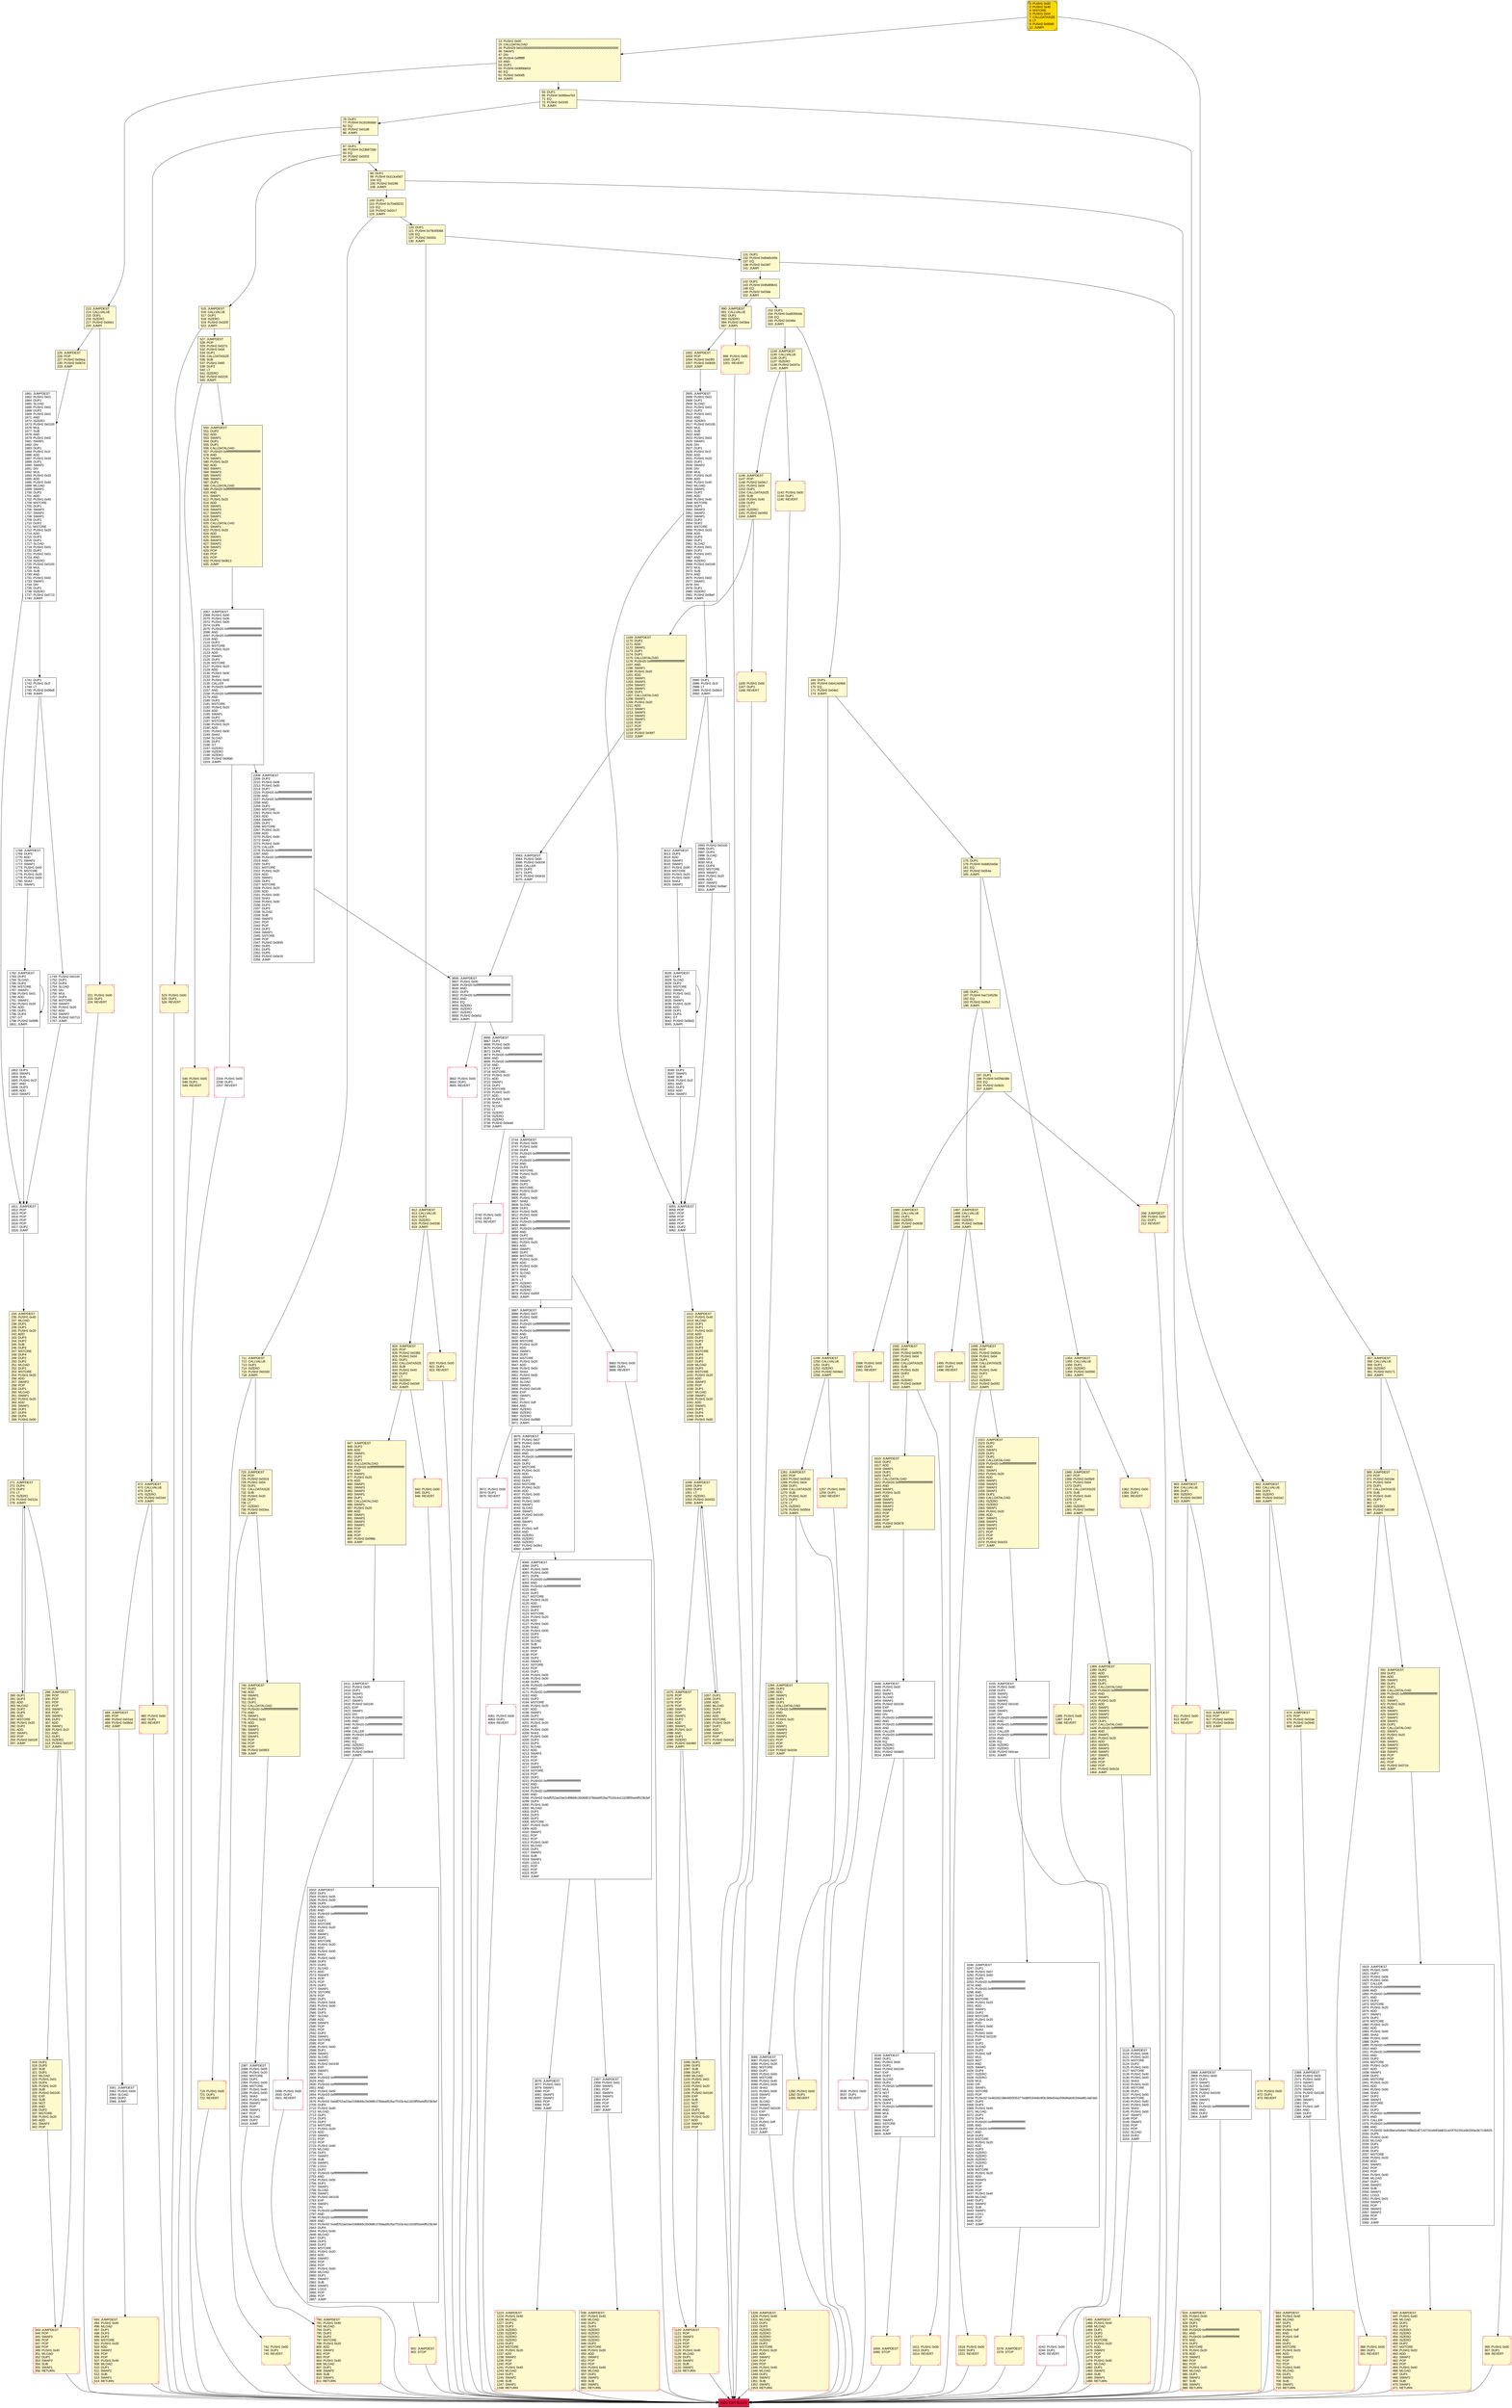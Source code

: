 digraph G {
bgcolor=transparent rankdir=UD;
node [shape=box style=filled color=black fillcolor=white fontname=arial fontcolor=black];
175 [label="175: DUP1\l176: PUSH4 0xdd62ed3e\l181: EQ\l182: PUSH2 0x054a\l185: JUMPI\l" fillcolor=lemonchiffon ];
1580 [label="1580: JUMPDEST\l1581: CALLVALUE\l1582: DUP1\l1583: ISZERO\l1584: PUSH2 0x0638\l1587: JUMPI\l" fillcolor=lemonchiffon ];
2868 [label="2868: JUMPDEST\l2869: PUSH1 0x00\l2871: DUP1\l2872: SWAP1\l2873: SLOAD\l2874: SWAP1\l2875: PUSH2 0x0100\l2878: EXP\l2879: SWAP1\l2880: DIV\l2881: PUSH20 0xffffffffffffffffffffffffffffffffffffffff\l2902: AND\l2903: DUP2\l2904: JUMP\l" ];
3448 [label="3448: JUMPDEST\l3449: PUSH1 0x00\l3451: DUP1\l3452: SWAP1\l3453: SLOAD\l3454: SWAP1\l3455: PUSH2 0x0100\l3458: EXP\l3459: SWAP1\l3460: DIV\l3461: PUSH20 0xffffffffffffffffffffffffffffffffffffffff\l3482: AND\l3483: PUSH20 0xffffffffffffffffffffffffffffffffffffffff\l3504: AND\l3505: CALLER\l3506: PUSH20 0xffffffffffffffffffffffffffffffffffffffff\l3527: AND\l3528: EQ\l3529: ISZERO\l3530: ISZERO\l3531: PUSH2 0x0dd3\l3534: JUMPI\l" ];
213 [label="213: JUMPDEST\l214: CALLVALUE\l215: DUP1\l216: ISZERO\l217: PUSH2 0x00e1\l220: JUMPI\l" fillcolor=lemonchiffon ];
1146 [label="1146: JUMPDEST\l1147: POP\l1148: PUSH2 0x04c7\l1151: PUSH1 0x04\l1153: DUP1\l1154: CALLDATASIZE\l1155: SUB\l1156: PUSH1 0x40\l1158: DUP2\l1159: LT\l1160: ISZERO\l1161: PUSH2 0x0491\l1164: JUMPI\l" fillcolor=lemonchiffon ];
164 [label="164: DUP1\l165: PUSH4 0xb414d4b6\l170: EQ\l171: PUSH2 0x04e1\l174: JUMPI\l" fillcolor=lemonchiffon ];
1465 [label="1465: JUMPDEST\l1466: PUSH1 0x40\l1468: MLOAD\l1469: DUP1\l1470: DUP3\l1471: DUP2\l1472: MSTORE\l1473: PUSH1 0x20\l1475: ADD\l1476: SWAP2\l1477: POP\l1478: POP\l1479: PUSH1 0x40\l1481: MLOAD\l1482: DUP1\l1483: SWAP2\l1484: SUB\l1485: SWAP1\l1486: RETURN\l" fillcolor=lemonchiffon shape=Msquare color=crimson ];
3242 [label="3242: PUSH1 0x00\l3244: DUP1\l3245: REVERT\l" shape=Msquare color=crimson ];
1328 [label="1328: JUMPDEST\l1329: PUSH1 0x40\l1331: MLOAD\l1332: DUP1\l1333: DUP3\l1334: ISZERO\l1335: ISZERO\l1336: ISZERO\l1337: ISZERO\l1338: DUP2\l1339: MSTORE\l1340: PUSH1 0x20\l1342: ADD\l1343: SWAP2\l1344: POP\l1345: POP\l1346: PUSH1 0x40\l1348: MLOAD\l1349: DUP1\l1350: SWAP2\l1351: SUB\l1352: SWAP1\l1353: RETURN\l" fillcolor=lemonchiffon shape=Msquare color=crimson ];
1819 [label="1819: JUMPDEST\l1820: PUSH1 0x00\l1822: DUP2\l1823: PUSH1 0x06\l1825: PUSH1 0x00\l1827: CALLER\l1828: PUSH20 0xffffffffffffffffffffffffffffffffffffffff\l1849: AND\l1850: PUSH20 0xffffffffffffffffffffffffffffffffffffffff\l1871: AND\l1872: DUP2\l1873: MSTORE\l1874: PUSH1 0x20\l1876: ADD\l1877: SWAP1\l1878: DUP2\l1879: MSTORE\l1880: PUSH1 0x20\l1882: ADD\l1883: PUSH1 0x00\l1885: SHA3\l1886: PUSH1 0x00\l1888: DUP6\l1889: PUSH20 0xffffffffffffffffffffffffffffffffffffffff\l1910: AND\l1911: PUSH20 0xffffffffffffffffffffffffffffffffffffffff\l1932: AND\l1933: DUP2\l1934: MSTORE\l1935: PUSH1 0x20\l1937: ADD\l1938: SWAP1\l1939: DUP2\l1940: MSTORE\l1941: PUSH1 0x20\l1943: ADD\l1944: PUSH1 0x00\l1946: SHA3\l1947: DUP2\l1948: SWAP1\l1949: SSTORE\l1950: POP\l1951: DUP3\l1952: PUSH20 0xffffffffffffffffffffffffffffffffffffffff\l1973: AND\l1974: CALLER\l1975: PUSH20 0xffffffffffffffffffffffffffffffffffffffff\l1996: AND\l1997: PUSH32 0x8c5be1e5ebec7d5bd14f71427d1e84f3dd0314c0f7b2291e5b200ac8c7c3b925\l2030: DUP5\l2031: PUSH1 0x40\l2033: MLOAD\l2034: DUP1\l2035: DUP3\l2036: DUP2\l2037: MSTORE\l2038: PUSH1 0x20\l2040: ADD\l2041: SWAP2\l2042: POP\l2043: POP\l2044: PUSH1 0x40\l2046: MLOAD\l2047: DUP1\l2048: SWAP2\l2049: SUB\l2050: SWAP1\l2051: LOG3\l2052: PUSH1 0x01\l2054: SWAP1\l2055: POP\l2056: SWAP3\l2057: SWAP2\l2058: POP\l2059: POP\l2060: JUMP\l" ];
271 [label="271: JUMPDEST\l272: DUP4\l273: DUP2\l274: LT\l275: ISZERO\l276: PUSH2 0x012a\l279: JUMPI\l" fillcolor=lemonchiffon ];
662 [label="662: JUMPDEST\l663: CALLVALUE\l664: DUP1\l665: ISZERO\l666: PUSH2 0x02a2\l669: JUMPI\l" fillcolor=lemonchiffon ];
901 [label="901: JUMPDEST\l902: STOP\l" fillcolor=lemonchiffon shape=Msquare color=crimson ];
131 [label="131: DUP1\l132: PUSH4 0x8da5cb5b\l137: EQ\l138: PUSH2 0x0387\l141: JUMPI\l" fillcolor=lemonchiffon ];
2905 [label="2905: JUMPDEST\l2906: PUSH1 0x02\l2908: DUP1\l2909: SLOAD\l2910: PUSH1 0x01\l2912: DUP2\l2913: PUSH1 0x01\l2915: AND\l2916: ISZERO\l2917: PUSH2 0x0100\l2920: MUL\l2921: SUB\l2922: AND\l2923: PUSH1 0x02\l2925: SWAP1\l2926: DIV\l2927: DUP1\l2928: PUSH1 0x1f\l2930: ADD\l2931: PUSH1 0x20\l2933: DUP1\l2934: SWAP2\l2935: DIV\l2936: MUL\l2937: PUSH1 0x20\l2939: ADD\l2940: PUSH1 0x40\l2942: MLOAD\l2943: SWAP1\l2944: DUP2\l2945: ADD\l2946: PUSH1 0x40\l2948: MSTORE\l2949: DUP1\l2950: SWAP3\l2951: SWAP2\l2952: SWAP1\l2953: DUP2\l2954: DUP2\l2955: MSTORE\l2956: PUSH1 0x20\l2958: ADD\l2959: DUP3\l2960: DUP1\l2961: SLOAD\l2962: PUSH1 0x01\l2964: DUP2\l2965: PUSH1 0x01\l2967: AND\l2968: ISZERO\l2969: PUSH2 0x0100\l2972: MUL\l2973: SUB\l2974: AND\l2975: PUSH1 0x02\l2977: SWAP1\l2978: DIV\l2979: DUP1\l2980: ISZERO\l2981: PUSH2 0x0bef\l2984: JUMPI\l" ];
98 [label="98: DUP1\l99: PUSH4 0x313ce567\l104: EQ\l105: PUSH2 0x0296\l108: JUMPI\l" fillcolor=lemonchiffon ];
142 [label="142: DUP1\l143: PUSH4 0x95d89b41\l148: EQ\l149: PUSH2 0x03de\l152: JUMPI\l" fillcolor=lemonchiffon ];
225 [label="225: JUMPDEST\l226: POP\l227: PUSH2 0x00ea\l230: PUSH2 0x067d\l233: JUMP\l" fillcolor=lemonchiffon ];
298 [label="298: JUMPDEST\l299: POP\l300: POP\l301: POP\l302: POP\l303: SWAP1\l304: POP\l305: SWAP1\l306: DUP2\l307: ADD\l308: SWAP1\l309: PUSH1 0x1f\l311: AND\l312: DUP1\l313: ISZERO\l314: PUSH2 0x0157\l317: JUMPI\l" fillcolor=lemonchiffon ];
683 [label="683: JUMPDEST\l684: PUSH1 0x40\l686: MLOAD\l687: DUP1\l688: DUP3\l689: PUSH1 0xff\l691: AND\l692: PUSH1 0xff\l694: AND\l695: DUP2\l696: MSTORE\l697: PUSH1 0x20\l699: ADD\l700: SWAP2\l701: POP\l702: POP\l703: PUSH1 0x40\l705: MLOAD\l706: DUP1\l707: SWAP2\l708: SUB\l709: SWAP1\l710: RETURN\l" fillcolor=lemonchiffon shape=Msquare color=crimson ];
484 [label="484: JUMPDEST\l485: POP\l486: PUSH2 0x01ed\l489: PUSH2 0x080d\l492: JUMP\l" fillcolor=lemonchiffon ];
711 [label="711: JUMPDEST\l712: CALLVALUE\l713: DUP1\l714: ISZERO\l715: PUSH2 0x02d3\l718: JUMPI\l" fillcolor=lemonchiffon ];
388 [label="388: PUSH1 0x00\l390: DUP1\l391: REVERT\l" fillcolor=lemonchiffon shape=Msquare color=crimson ];
1811 [label="1811: JUMPDEST\l1812: POP\l1813: POP\l1814: POP\l1815: POP\l1816: POP\l1817: DUP2\l1818: JUMP\l" ];
3972 [label="3972: PUSH1 0x00\l3974: DUP1\l3975: REVERT\l" shape=Msquare color=crimson ];
847 [label="847: JUMPDEST\l848: DUP2\l849: ADD\l850: SWAP1\l851: DUP1\l852: DUP1\l853: CALLDATALOAD\l854: PUSH20 0xffffffffffffffffffffffffffffffffffffffff\l875: AND\l876: SWAP1\l877: PUSH1 0x20\l879: ADD\l880: SWAP1\l881: SWAP3\l882: SWAP2\l883: SWAP1\l884: DUP1\l885: CALLDATALOAD\l886: SWAP1\l887: PUSH1 0x20\l889: ADD\l890: SWAP1\l891: SWAP3\l892: SWAP2\l893: SWAP1\l894: POP\l895: POP\l896: POP\l897: PUSH2 0x096b\l900: JUMP\l" fillcolor=lemonchiffon ];
3976 [label="3976: JUMPDEST\l3977: PUSH1 0x07\l3979: PUSH1 0x00\l3981: DUP4\l3982: PUSH20 0xffffffffffffffffffffffffffffffffffffffff\l4003: AND\l4004: PUSH20 0xffffffffffffffffffffffffffffffffffffffff\l4025: AND\l4026: DUP2\l4027: MSTORE\l4028: PUSH1 0x20\l4030: ADD\l4031: SWAP1\l4032: DUP2\l4033: MSTORE\l4034: PUSH1 0x20\l4036: ADD\l4037: PUSH1 0x00\l4039: SHA3\l4040: PUSH1 0x00\l4042: SWAP1\l4043: SLOAD\l4044: SWAP1\l4045: PUSH2 0x0100\l4048: EXP\l4049: SWAP1\l4050: DIV\l4051: PUSH1 0xff\l4053: AND\l4054: ISZERO\l4055: ISZERO\l4056: ISZERO\l4057: PUSH2 0x0fe1\l4060: JUMPI\l" ];
3539 [label="3539: JUMPDEST\l3540: DUP1\l3541: PUSH1 0x00\l3543: DUP1\l3544: PUSH2 0x0100\l3547: EXP\l3548: DUP2\l3549: SLOAD\l3550: DUP2\l3551: PUSH20 0xffffffffffffffffffffffffffffffffffffffff\l3572: MUL\l3573: NOT\l3574: AND\l3575: SWAP1\l3576: DUP4\l3577: PUSH20 0xffffffffffffffffffffffffffffffffffffffff\l3598: AND\l3599: MUL\l3600: OR\l3601: SWAP1\l3602: SSTORE\l3603: POP\l3604: POP\l3605: JUMP\l" ];
1165 [label="1165: PUSH1 0x00\l1167: DUP1\l1168: REVERT\l" fillcolor=lemonchiffon shape=Msquare color=crimson ];
911 [label="911: PUSH1 0x00\l913: DUP1\l914: REVERT\l" fillcolor=lemonchiffon shape=Msquare color=crimson ];
3118 [label="3118: JUMPDEST\l3119: PUSH1 0x06\l3121: PUSH1 0x20\l3123: MSTORE\l3124: DUP2\l3125: PUSH1 0x00\l3127: MSTORE\l3128: PUSH1 0x40\l3130: PUSH1 0x00\l3132: SHA3\l3133: PUSH1 0x20\l3135: MSTORE\l3136: DUP1\l3137: PUSH1 0x00\l3139: MSTORE\l3140: PUSH1 0x40\l3142: PUSH1 0x00\l3144: SHA3\l3145: PUSH1 0x00\l3147: SWAP2\l3148: POP\l3149: SWAP2\l3150: POP\l3151: POP\l3152: SLOAD\l3153: DUP2\l3154: JUMP\l" ];
2993 [label="2993: PUSH2 0x0100\l2996: DUP1\l2997: DUP4\l2998: SLOAD\l2999: DIV\l3000: MUL\l3001: DUP4\l3002: MSTORE\l3003: SWAP2\l3004: PUSH1 0x20\l3006: ADD\l3007: SWAP2\l3008: PUSH2 0x0bef\l3011: JUMP\l" ];
1802 [label="1802: DUP3\l1803: SWAP1\l1804: SUB\l1805: PUSH1 0x1f\l1807: AND\l1808: DUP3\l1809: ADD\l1810: SWAP2\l" ];
2357 [label="2357: JUMPDEST\l2358: PUSH1 0x01\l2360: SWAP1\l2361: POP\l2362: SWAP4\l2363: SWAP3\l2364: POP\l2365: POP\l2366: POP\l2367: JUMP\l" ];
1354 [label="1354: JUMPDEST\l1355: CALLVALUE\l1356: DUP1\l1357: ISZERO\l1358: PUSH2 0x0556\l1361: JUMPI\l" fillcolor=lemonchiffon ];
318 [label="318: DUP1\l319: DUP3\l320: SUB\l321: DUP1\l322: MLOAD\l323: PUSH1 0x01\l325: DUP4\l326: PUSH1 0x20\l328: SUB\l329: PUSH2 0x0100\l332: EXP\l333: SUB\l334: NOT\l335: AND\l336: DUP2\l337: MSTORE\l338: PUSH1 0x20\l340: ADD\l341: SWAP2\l342: POP\l" fillcolor=lemonchiffon ];
3155 [label="3155: JUMPDEST\l3156: PUSH1 0x00\l3158: DUP1\l3159: SWAP1\l3160: SLOAD\l3161: SWAP1\l3162: PUSH2 0x0100\l3165: EXP\l3166: SWAP1\l3167: DIV\l3168: PUSH20 0xffffffffffffffffffffffffffffffffffffffff\l3189: AND\l3190: PUSH20 0xffffffffffffffffffffffffffffffffffffffff\l3211: AND\l3212: CALLER\l3213: PUSH20 0xffffffffffffffffffffffffffffffffffffffff\l3234: AND\l3235: EQ\l3236: ISZERO\l3237: ISZERO\l3238: PUSH2 0x0cae\l3241: JUMPI\l" ];
1615 [label="1615: JUMPDEST\l1616: DUP2\l1617: ADD\l1618: SWAP1\l1619: DUP1\l1620: DUP1\l1621: CALLDATALOAD\l1622: PUSH20 0xffffffffffffffffffffffffffffffffffffffff\l1643: AND\l1644: SWAP1\l1645: PUSH1 0x20\l1647: ADD\l1648: SWAP1\l1649: SWAP3\l1650: SWAP2\l1651: SWAP1\l1652: POP\l1653: POP\l1654: POP\l1655: PUSH2 0x0d78\l1658: JUMP\l" fillcolor=lemonchiffon ];
1592 [label="1592: JUMPDEST\l1593: POP\l1594: PUSH2 0x067b\l1597: PUSH1 0x04\l1599: DUP1\l1600: CALLDATASIZE\l1601: SUB\l1602: PUSH1 0x20\l1604: DUP2\l1605: LT\l1606: ISZERO\l1607: PUSH2 0x064f\l1610: JUMPI\l" fillcolor=lemonchiffon ];
3606 [label="3606: JUMPDEST\l3607: PUSH1 0x00\l3609: PUSH20 0xffffffffffffffffffffffffffffffffffffffff\l3630: AND\l3631: DUP3\l3632: PUSH20 0xffffffffffffffffffffffffffffffffffffffff\l3653: AND\l3654: EQ\l3655: ISZERO\l3656: ISZERO\l3657: ISZERO\l3658: PUSH2 0x0e52\l3661: JUMPI\l" ];
369 [label="369: JUMPDEST\l370: POP\l371: PUSH2 0x01be\l374: PUSH1 0x04\l376: DUP1\l377: CALLDATASIZE\l378: SUB\l379: PUSH1 0x40\l381: DUP2\l382: LT\l383: ISZERO\l384: PUSH2 0x0188\l387: JUMPI\l" fillcolor=lemonchiffon ];
2204 [label="2204: PUSH1 0x00\l2206: DUP1\l2207: REVERT\l" shape=Msquare color=crimson ];
3740 [label="3740: PUSH1 0x00\l3742: DUP1\l3743: REVERT\l" shape=Msquare color=crimson ];
670 [label="670: PUSH1 0x00\l672: DUP1\l673: REVERT\l" fillcolor=lemonchiffon shape=Msquare color=crimson ];
636 [label="636: JUMPDEST\l637: PUSH1 0x40\l639: MLOAD\l640: DUP1\l641: DUP3\l642: ISZERO\l643: ISZERO\l644: ISZERO\l645: ISZERO\l646: DUP2\l647: MSTORE\l648: PUSH1 0x20\l650: ADD\l651: SWAP2\l652: POP\l653: POP\l654: PUSH1 0x40\l656: MLOAD\l657: DUP1\l658: SWAP2\l659: SUB\l660: SWAP1\l661: RETURN\l" fillcolor=lemonchiffon shape=Msquare color=crimson ];
480 [label="480: PUSH1 0x00\l482: DUP1\l483: REVERT\l" fillcolor=lemonchiffon shape=Msquare color=crimson ];
1011 [label="1011: JUMPDEST\l1012: PUSH1 0x40\l1014: MLOAD\l1015: DUP1\l1016: DUP1\l1017: PUSH1 0x20\l1019: ADD\l1020: DUP3\l1021: DUP2\l1022: SUB\l1023: DUP3\l1024: MSTORE\l1025: DUP4\l1026: DUP2\l1027: DUP2\l1028: MLOAD\l1029: DUP2\l1030: MSTORE\l1031: PUSH1 0x20\l1033: ADD\l1034: SWAP2\l1035: POP\l1036: DUP1\l1037: MLOAD\l1038: SWAP1\l1039: PUSH1 0x20\l1041: ADD\l1042: SWAP1\l1043: DUP1\l1044: DUP4\l1045: DUP4\l1046: PUSH1 0x00\l" fillcolor=lemonchiffon ];
3744 [label="3744: JUMPDEST\l3745: PUSH1 0x05\l3747: PUSH1 0x00\l3749: DUP4\l3750: PUSH20 0xffffffffffffffffffffffffffffffffffffffff\l3771: AND\l3772: PUSH20 0xffffffffffffffffffffffffffffffffffffffff\l3793: AND\l3794: DUP2\l3795: MSTORE\l3796: PUSH1 0x20\l3798: ADD\l3799: SWAP1\l3800: DUP2\l3801: MSTORE\l3802: PUSH1 0x20\l3804: ADD\l3805: PUSH1 0x00\l3807: SHA3\l3808: SLOAD\l3809: DUP2\l3810: PUSH1 0x05\l3812: PUSH1 0x00\l3814: DUP6\l3815: PUSH20 0xffffffffffffffffffffffffffffffffffffffff\l3836: AND\l3837: PUSH20 0xffffffffffffffffffffffffffffffffffffffff\l3858: AND\l3859: DUP2\l3860: MSTORE\l3861: PUSH1 0x20\l3863: ADD\l3864: SWAP1\l3865: DUP2\l3866: MSTORE\l3867: PUSH1 0x20\l3869: ADD\l3870: PUSH1 0x00\l3872: SHA3\l3873: SLOAD\l3874: ADD\l3875: LT\l3876: ISZERO\l3877: ISZERO\l3878: ISZERO\l3879: PUSH2 0x0f2f\l3882: JUMPI\l" ];
1261 [label="1261: JUMPDEST\l1262: POP\l1263: PUSH2 0x0530\l1266: PUSH1 0x04\l1268: DUP1\l1269: CALLDATASIZE\l1270: SUB\l1271: PUSH1 0x20\l1273: DUP2\l1274: LT\l1275: ISZERO\l1276: PUSH2 0x0504\l1279: JUMPI\l" fillcolor=lemonchiffon ];
742 [label="742: PUSH1 0x00\l744: DUP1\l745: REVERT\l" fillcolor=lemonchiffon shape=Msquare color=crimson ];
998 [label="998: PUSH1 0x00\l1000: DUP1\l1001: REVERT\l" fillcolor=lemonchiffon shape=Msquare color=crimson ];
1257 [label="1257: PUSH1 0x00\l1259: DUP1\l1260: REVERT\l" fillcolor=lemonchiffon shape=Msquare color=crimson ];
4065 [label="4065: JUMPDEST\l4066: DUP1\l4067: PUSH1 0x05\l4069: PUSH1 0x00\l4071: DUP6\l4072: PUSH20 0xffffffffffffffffffffffffffffffffffffffff\l4093: AND\l4094: PUSH20 0xffffffffffffffffffffffffffffffffffffffff\l4115: AND\l4116: DUP2\l4117: MSTORE\l4118: PUSH1 0x20\l4120: ADD\l4121: SWAP1\l4122: DUP2\l4123: MSTORE\l4124: PUSH1 0x20\l4126: ADD\l4127: PUSH1 0x00\l4129: SHA3\l4130: PUSH1 0x00\l4132: DUP3\l4133: DUP3\l4134: SLOAD\l4135: SUB\l4136: SWAP3\l4137: POP\l4138: POP\l4139: DUP2\l4140: SWAP1\l4141: SSTORE\l4142: POP\l4143: DUP1\l4144: PUSH1 0x05\l4146: PUSH1 0x00\l4148: DUP5\l4149: PUSH20 0xffffffffffffffffffffffffffffffffffffffff\l4170: AND\l4171: PUSH20 0xffffffffffffffffffffffffffffffffffffffff\l4192: AND\l4193: DUP2\l4194: MSTORE\l4195: PUSH1 0x20\l4197: ADD\l4198: SWAP1\l4199: DUP2\l4200: MSTORE\l4201: PUSH1 0x20\l4203: ADD\l4204: PUSH1 0x00\l4206: SHA3\l4207: PUSH1 0x00\l4209: DUP3\l4210: DUP3\l4211: SLOAD\l4212: ADD\l4213: SWAP3\l4214: POP\l4215: POP\l4216: DUP2\l4217: SWAP1\l4218: SSTORE\l4219: POP\l4220: DUP2\l4221: PUSH20 0xffffffffffffffffffffffffffffffffffffffff\l4242: AND\l4243: DUP4\l4244: PUSH20 0xffffffffffffffffffffffffffffffffffffffff\l4265: AND\l4266: PUSH32 0xddf252ad1be2c89b69c2b068fc378daa952ba7f163c4a11628f55a4df523b3ef\l4299: DUP4\l4300: PUSH1 0x40\l4302: MLOAD\l4303: DUP1\l4304: DUP3\l4305: DUP2\l4306: MSTORE\l4307: PUSH1 0x20\l4309: ADD\l4310: SWAP2\l4311: POP\l4312: POP\l4313: PUSH1 0x40\l4315: MLOAD\l4316: DUP1\l4317: SWAP2\l4318: SUB\l4319: SWAP1\l4320: LOG3\l4321: POP\l4322: POP\l4323: POP\l4324: JUMP\l" ];
824 [label="824: JUMPDEST\l825: POP\l826: PUSH2 0x0385\l829: PUSH1 0x04\l831: DUP1\l832: CALLDATASIZE\l833: SUB\l834: PUSH1 0x40\l836: DUP2\l837: LT\l838: ISZERO\l839: PUSH2 0x034f\l842: JUMPI\l" fillcolor=lemonchiffon ];
1095 [label="1095: DUP1\l1096: DUP3\l1097: SUB\l1098: DUP1\l1099: MLOAD\l1100: PUSH1 0x01\l1102: DUP4\l1103: PUSH1 0x20\l1105: SUB\l1106: PUSH2 0x0100\l1109: EXP\l1110: SUB\l1111: NOT\l1112: AND\l1113: DUP2\l1114: MSTORE\l1115: PUSH1 0x20\l1117: ADD\l1118: SWAP2\l1119: POP\l" fillcolor=lemonchiffon ];
1075 [label="1075: JUMPDEST\l1076: POP\l1077: POP\l1078: POP\l1079: POP\l1080: SWAP1\l1081: POP\l1082: SWAP1\l1083: DUP2\l1084: ADD\l1085: SWAP1\l1086: PUSH1 0x1f\l1088: AND\l1089: DUP1\l1090: ISZERO\l1091: PUSH2 0x0460\l1094: JUMPI\l" fillcolor=lemonchiffon ];
1518 [label="1518: PUSH1 0x00\l1520: DUP1\l1521: REVERT\l" fillcolor=lemonchiffon shape=Msquare color=crimson ];
234 [label="234: JUMPDEST\l235: PUSH1 0x40\l237: MLOAD\l238: DUP1\l239: DUP1\l240: PUSH1 0x20\l242: ADD\l243: DUP3\l244: DUP2\l245: SUB\l246: DUP3\l247: MSTORE\l248: DUP4\l249: DUP2\l250: DUP2\l251: MLOAD\l252: DUP2\l253: MSTORE\l254: PUSH1 0x20\l256: ADD\l257: SWAP2\l258: POP\l259: DUP1\l260: MLOAD\l261: SWAP1\l262: PUSH1 0x20\l264: ADD\l265: SWAP1\l266: DUP1\l267: DUP4\l268: DUP4\l269: PUSH1 0x00\l" fillcolor=lemonchiffon ];
357 [label="357: JUMPDEST\l358: CALLVALUE\l359: DUP1\l360: ISZERO\l361: PUSH2 0x0171\l364: JUMPI\l" fillcolor=lemonchiffon ];
1499 [label="1499: JUMPDEST\l1500: POP\l1501: PUSH2 0x062a\l1504: PUSH1 0x04\l1506: DUP1\l1507: CALLDATASIZE\l1508: SUB\l1509: PUSH1 0x40\l1511: DUP2\l1512: LT\l1513: ISZERO\l1514: PUSH2 0x05f2\l1517: JUMPI\l" fillcolor=lemonchiffon ];
493 [label="493: JUMPDEST\l494: PUSH1 0x40\l496: MLOAD\l497: DUP1\l498: DUP3\l499: DUP2\l500: MSTORE\l501: PUSH1 0x20\l503: ADD\l504: SWAP2\l505: POP\l506: POP\l507: PUSH1 0x40\l509: MLOAD\l510: DUP1\l511: SWAP2\l512: SUB\l513: SWAP1\l514: RETURN\l" fillcolor=lemonchiffon shape=Msquare color=crimson ];
0 [label="0: PUSH1 0x80\l2: PUSH1 0x40\l4: MSTORE\l5: PUSH1 0x04\l7: CALLDATASIZE\l8: LT\l9: PUSH2 0x00d0\l12: JUMPI\l" fillcolor=lemonchiffon shape=Msquare fillcolor=gold ];
13 [label="13: PUSH1 0x00\l15: CALLDATALOAD\l16: PUSH29 0x0100000000000000000000000000000000000000000000000000000000\l46: SWAP1\l47: DIV\l48: PUSH4 0xffffffff\l53: AND\l54: DUP1\l55: PUSH4 0x06fdde03\l60: EQ\l61: PUSH2 0x00d5\l64: JUMPI\l" fillcolor=lemonchiffon ];
2498 [label="2498: PUSH1 0x00\l2500: DUP1\l2501: REVERT\l" shape=Msquare color=crimson ];
109 [label="109: DUP1\l110: PUSH4 0x70a08231\l115: EQ\l116: PUSH2 0x02c7\l119: JUMPI\l" fillcolor=lemonchiffon ];
186 [label="186: DUP1\l187: PUSH4 0xe724529c\l192: EQ\l193: PUSH2 0x05cf\l196: JUMPI\l" fillcolor=lemonchiffon ];
1749 [label="1749: PUSH2 0x0100\l1752: DUP1\l1753: DUP4\l1754: SLOAD\l1755: DIV\l1756: MUL\l1757: DUP4\l1758: MSTORE\l1759: SWAP2\l1760: PUSH1 0x20\l1762: ADD\l1763: SWAP2\l1764: PUSH2 0x0713\l1767: JUMP\l" ];
719 [label="719: PUSH1 0x00\l721: DUP1\l722: REVERT\l" fillcolor=lemonchiffon shape=Msquare color=crimson ];
3535 [label="3535: PUSH1 0x00\l3537: DUP1\l3538: REVERT\l" shape=Msquare color=crimson ];
2411 [label="2411: JUMPDEST\l2412: PUSH1 0x00\l2414: DUP1\l2415: SWAP1\l2416: SLOAD\l2417: SWAP1\l2418: PUSH2 0x0100\l2421: EXP\l2422: SWAP1\l2423: DIV\l2424: PUSH20 0xffffffffffffffffffffffffffffffffffffffff\l2445: AND\l2446: PUSH20 0xffffffffffffffffffffffffffffffffffffffff\l2467: AND\l2468: CALLER\l2469: PUSH20 0xffffffffffffffffffffffffffffffffffffffff\l2490: AND\l2491: EQ\l2492: ISZERO\l2493: ISZERO\l2494: PUSH2 0x09c6\l2497: JUMPI\l" ];
1366 [label="1366: JUMPDEST\l1367: POP\l1368: PUSH2 0x05b9\l1371: PUSH1 0x04\l1373: DUP1\l1374: CALLDATASIZE\l1375: SUB\l1376: PUSH1 0x40\l1378: DUP2\l1379: LT\l1380: ISZERO\l1381: PUSH2 0x056d\l1384: JUMPI\l" fillcolor=lemonchiffon ];
1495 [label="1495: PUSH1 0x00\l1497: DUP1\l1498: REVERT\l" fillcolor=lemonchiffon shape=Msquare color=crimson ];
723 [label="723: JUMPDEST\l724: POP\l725: PUSH2 0x0316\l728: PUSH1 0x04\l730: DUP1\l731: CALLDATASIZE\l732: SUB\l733: PUSH1 0x20\l735: DUP2\l736: LT\l737: ISZERO\l738: PUSH2 0x02ea\l741: JUMPI\l" fillcolor=lemonchiffon ];
65 [label="65: DUP1\l66: PUSH4 0x095ea7b3\l71: EQ\l72: PUSH2 0x0165\l75: JUMPI\l" fillcolor=lemonchiffon ];
1741 [label="1741: DUP1\l1742: PUSH1 0x1f\l1744: LT\l1745: PUSH2 0x06e8\l1748: JUMPI\l" ];
221 [label="221: PUSH1 0x00\l223: DUP1\l224: REVERT\l" fillcolor=lemonchiffon shape=Msquare color=crimson ];
4061 [label="4061: PUSH1 0x00\l4063: DUP1\l4064: REVERT\l" shape=Msquare color=crimson ];
446 [label="446: JUMPDEST\l447: PUSH1 0x40\l449: MLOAD\l450: DUP1\l451: DUP3\l452: ISZERO\l453: ISZERO\l454: ISZERO\l455: ISZERO\l456: DUP2\l457: MSTORE\l458: PUSH1 0x20\l460: ADD\l461: SWAP2\l462: POP\l463: POP\l464: PUSH1 0x40\l466: MLOAD\l467: DUP1\l468: SWAP2\l469: SUB\l470: SWAP1\l471: RETURN\l" fillcolor=lemonchiffon shape=Msquare color=crimson ];
1522 [label="1522: JUMPDEST\l1523: DUP2\l1524: ADD\l1525: SWAP1\l1526: DUP1\l1527: DUP1\l1528: CALLDATALOAD\l1529: PUSH20 0xffffffffffffffffffffffffffffffffffffffff\l1550: AND\l1551: SWAP1\l1552: PUSH1 0x20\l1554: ADD\l1555: SWAP1\l1556: SWAP3\l1557: SWAP2\l1558: SWAP1\l1559: DUP1\l1560: CALLDATALOAD\l1561: ISZERO\l1562: ISZERO\l1563: SWAP1\l1564: PUSH1 0x20\l1566: ADD\l1567: SWAP1\l1568: SWAP3\l1569: SWAP2\l1570: SWAP1\l1571: POP\l1572: POP\l1573: POP\l1574: PUSH2 0x0c53\l1577: JUMP\l" fillcolor=lemonchiffon ];
3246 [label="3246: JUMPDEST\l3247: DUP1\l3248: PUSH1 0x07\l3250: PUSH1 0x00\l3252: DUP5\l3253: PUSH20 0xffffffffffffffffffffffffffffffffffffffff\l3274: AND\l3275: PUSH20 0xffffffffffffffffffffffffffffffffffffffff\l3296: AND\l3297: DUP2\l3298: MSTORE\l3299: PUSH1 0x20\l3301: ADD\l3302: SWAP1\l3303: DUP2\l3304: MSTORE\l3305: PUSH1 0x20\l3307: ADD\l3308: PUSH1 0x00\l3310: SHA3\l3311: PUSH1 0x00\l3313: PUSH2 0x0100\l3316: EXP\l3317: DUP2\l3318: SLOAD\l3319: DUP2\l3320: PUSH1 0xff\l3322: MUL\l3323: NOT\l3324: AND\l3325: SWAP1\l3326: DUP4\l3327: ISZERO\l3328: ISZERO\l3329: MUL\l3330: OR\l3331: SWAP1\l3332: SSTORE\l3333: POP\l3334: PUSH32 0x48335238b4855f35377ed80f164e8c6f3c366e54ac00b96a6402d4a9814a03a5\l3367: DUP3\l3368: DUP3\l3369: PUSH1 0x40\l3371: MLOAD\l3372: DUP1\l3373: DUP4\l3374: PUSH20 0xffffffffffffffffffffffffffffffffffffffff\l3395: AND\l3396: PUSH20 0xffffffffffffffffffffffffffffffffffffffff\l3417: AND\l3418: DUP2\l3419: MSTORE\l3420: PUSH1 0x20\l3422: ADD\l3423: DUP3\l3424: ISZERO\l3425: ISZERO\l3426: ISZERO\l3427: ISZERO\l3428: DUP2\l3429: MSTORE\l3430: PUSH1 0x20\l3432: ADD\l3433: SWAP3\l3434: POP\l3435: POP\l3436: POP\l3437: PUSH1 0x40\l3439: MLOAD\l3440: DUP1\l3441: SWAP2\l3442: SUB\l3443: SWAP1\l3444: LOG1\l3445: POP\l3446: POP\l3447: JUMP\l" ];
546 [label="546: PUSH1 0x00\l548: DUP1\l549: REVERT\l" fillcolor=lemonchiffon shape=Msquare color=crimson ];
1389 [label="1389: JUMPDEST\l1390: DUP2\l1391: ADD\l1392: SWAP1\l1393: DUP1\l1394: DUP1\l1395: CALLDATALOAD\l1396: PUSH20 0xffffffffffffffffffffffffffffffffffffffff\l1417: AND\l1418: SWAP1\l1419: PUSH1 0x20\l1421: ADD\l1422: SWAP1\l1423: SWAP3\l1424: SWAP2\l1425: SWAP1\l1426: DUP1\l1427: CALLDATALOAD\l1428: PUSH20 0xffffffffffffffffffffffffffffffffffffffff\l1449: AND\l1450: SWAP1\l1451: PUSH1 0x20\l1453: ADD\l1454: SWAP1\l1455: SWAP3\l1456: SWAP2\l1457: SWAP1\l1458: POP\l1459: POP\l1460: POP\l1461: PUSH2 0x0c2e\l1464: JUMP\l" fillcolor=lemonchiffon ];
2067 [label="2067: JUMPDEST\l2068: PUSH1 0x00\l2070: PUSH1 0x06\l2072: PUSH1 0x00\l2074: DUP6\l2075: PUSH20 0xffffffffffffffffffffffffffffffffffffffff\l2096: AND\l2097: PUSH20 0xffffffffffffffffffffffffffffffffffffffff\l2118: AND\l2119: DUP2\l2120: MSTORE\l2121: PUSH1 0x20\l2123: ADD\l2124: SWAP1\l2125: DUP2\l2126: MSTORE\l2127: PUSH1 0x20\l2129: ADD\l2130: PUSH1 0x00\l2132: SHA3\l2133: PUSH1 0x00\l2135: CALLER\l2136: PUSH20 0xffffffffffffffffffffffffffffffffffffffff\l2157: AND\l2158: PUSH20 0xffffffffffffffffffffffffffffffffffffffff\l2179: AND\l2180: DUP2\l2181: MSTORE\l2182: PUSH1 0x20\l2184: ADD\l2185: SWAP1\l2186: DUP2\l2187: MSTORE\l2188: PUSH1 0x20\l2190: ADD\l2191: PUSH1 0x00\l2193: SHA3\l2194: SLOAD\l2195: DUP3\l2196: GT\l2197: ISZERO\l2198: ISZERO\l2199: ISZERO\l2200: PUSH2 0x08a0\l2203: JUMPI\l" ];
3883 [label="3883: PUSH1 0x00\l3885: DUP1\l3886: REVERT\l" shape=Msquare color=crimson ];
1249 [label="1249: JUMPDEST\l1250: CALLVALUE\l1251: DUP1\l1252: ISZERO\l1253: PUSH2 0x04ed\l1256: JUMPI\l" fillcolor=lemonchiffon ];
2387 [label="2387: JUMPDEST\l2388: PUSH1 0x05\l2390: PUSH1 0x20\l2392: MSTORE\l2393: DUP1\l2394: PUSH1 0x00\l2396: MSTORE\l2397: PUSH1 0x40\l2399: PUSH1 0x00\l2401: SHA3\l2402: PUSH1 0x00\l2404: SWAP2\l2405: POP\l2406: SWAP1\l2407: POP\l2408: SLOAD\l2409: DUP2\l2410: JUMP\l" ];
550 [label="550: JUMPDEST\l551: DUP2\l552: ADD\l553: SWAP1\l554: DUP1\l555: DUP1\l556: CALLDATALOAD\l557: PUSH20 0xffffffffffffffffffffffffffffffffffffffff\l578: AND\l579: SWAP1\l580: PUSH1 0x20\l582: ADD\l583: SWAP1\l584: SWAP3\l585: SWAP2\l586: SWAP1\l587: DUP1\l588: CALLDATALOAD\l589: PUSH20 0xffffffffffffffffffffffffffffffffffffffff\l610: AND\l611: SWAP1\l612: PUSH1 0x20\l614: ADD\l615: SWAP1\l616: SWAP3\l617: SWAP2\l618: SWAP1\l619: DUP1\l620: CALLDATALOAD\l621: SWAP1\l622: PUSH1 0x20\l624: ADD\l625: SWAP1\l626: SWAP3\l627: SWAP2\l628: SWAP1\l629: POP\l630: POP\l631: POP\l632: PUSH2 0x0813\l635: JUMP\l" fillcolor=lemonchiffon ];
820 [label="820: PUSH1 0x00\l822: DUP1\l823: REVERT\l" fillcolor=lemonchiffon shape=Msquare color=crimson ];
1588 [label="1588: PUSH1 0x00\l1590: DUP1\l1591: REVERT\l" fillcolor=lemonchiffon shape=Msquare color=crimson ];
87 [label="87: DUP1\l88: PUSH4 0x23b872dd\l93: EQ\l94: PUSH2 0x0203\l97: JUMPI\l" fillcolor=lemonchiffon ];
515 [label="515: JUMPDEST\l516: CALLVALUE\l517: DUP1\l518: ISZERO\l519: PUSH2 0x020f\l522: JUMPI\l" fillcolor=lemonchiffon ];
2502 [label="2502: JUMPDEST\l2503: DUP1\l2504: PUSH1 0x05\l2506: PUSH1 0x00\l2508: DUP5\l2509: PUSH20 0xffffffffffffffffffffffffffffffffffffffff\l2530: AND\l2531: PUSH20 0xffffffffffffffffffffffffffffffffffffffff\l2552: AND\l2553: DUP2\l2554: MSTORE\l2555: PUSH1 0x20\l2557: ADD\l2558: SWAP1\l2559: DUP2\l2560: MSTORE\l2561: PUSH1 0x20\l2563: ADD\l2564: PUSH1 0x00\l2566: SHA3\l2567: PUSH1 0x00\l2569: DUP3\l2570: DUP3\l2571: SLOAD\l2572: ADD\l2573: SWAP3\l2574: POP\l2575: POP\l2576: DUP2\l2577: SWAP1\l2578: SSTORE\l2579: POP\l2580: DUP1\l2581: PUSH1 0x04\l2583: PUSH1 0x00\l2585: DUP3\l2586: DUP3\l2587: SLOAD\l2588: ADD\l2589: SWAP3\l2590: POP\l2591: POP\l2592: DUP2\l2593: SWAP1\l2594: SSTORE\l2595: POP\l2596: PUSH1 0x00\l2598: DUP1\l2599: SWAP1\l2600: SLOAD\l2601: SWAP1\l2602: PUSH2 0x0100\l2605: EXP\l2606: SWAP1\l2607: DIV\l2608: PUSH20 0xffffffffffffffffffffffffffffffffffffffff\l2629: AND\l2630: PUSH20 0xffffffffffffffffffffffffffffffffffffffff\l2651: AND\l2652: PUSH1 0x00\l2654: PUSH20 0xffffffffffffffffffffffffffffffffffffffff\l2675: AND\l2676: PUSH32 0xddf252ad1be2c89b69c2b068fc378daa952ba7f163c4a11628f55a4df523b3ef\l2709: DUP4\l2710: PUSH1 0x40\l2712: MLOAD\l2713: DUP1\l2714: DUP3\l2715: DUP2\l2716: MSTORE\l2717: PUSH1 0x20\l2719: ADD\l2720: SWAP2\l2721: POP\l2722: POP\l2723: PUSH1 0x40\l2725: MLOAD\l2726: DUP1\l2727: SWAP2\l2728: SUB\l2729: SWAP1\l2730: LOG3\l2731: DUP2\l2732: PUSH20 0xffffffffffffffffffffffffffffffffffffffff\l2753: AND\l2754: PUSH1 0x00\l2756: DUP1\l2757: SWAP1\l2758: SLOAD\l2759: SWAP1\l2760: PUSH2 0x0100\l2763: EXP\l2764: SWAP1\l2765: DIV\l2766: PUSH20 0xffffffffffffffffffffffffffffffffffffffff\l2787: AND\l2788: PUSH20 0xffffffffffffffffffffffffffffffffffffffff\l2809: AND\l2810: PUSH32 0xddf252ad1be2c89b69c2b068fc378daa952ba7f163c4a11628f55a4df523b3ef\l2843: DUP4\l2844: PUSH1 0x40\l2846: MLOAD\l2847: DUP1\l2848: DUP3\l2849: DUP2\l2850: MSTORE\l2851: PUSH1 0x20\l2853: ADD\l2854: SWAP2\l2855: POP\l2856: POP\l2857: PUSH1 0x40\l2859: MLOAD\l2860: DUP1\l2861: SWAP2\l2862: SUB\l2863: SWAP1\l2864: LOG3\l2865: POP\l2866: POP\l2867: JUMP\l" ];
903 [label="903: JUMPDEST\l904: CALLVALUE\l905: DUP1\l906: ISZERO\l907: PUSH2 0x0393\l910: JUMPI\l" fillcolor=lemonchiffon ];
76 [label="76: DUP1\l77: PUSH4 0x18160ddd\l82: EQ\l83: PUSH2 0x01d8\l86: JUMPI\l" fillcolor=lemonchiffon ];
280 [label="280: DUP1\l281: DUP3\l282: ADD\l283: MLOAD\l284: DUP2\l285: DUP5\l286: ADD\l287: MSTORE\l288: PUSH1 0x20\l290: DUP2\l291: ADD\l292: SWAP1\l293: POP\l294: PUSH2 0x010f\l297: JUMP\l" fillcolor=lemonchiffon ];
1280 [label="1280: PUSH1 0x00\l1282: DUP1\l1283: REVERT\l" fillcolor=lemonchiffon shape=Msquare color=crimson ];
2208 [label="2208: JUMPDEST\l2209: DUP2\l2210: PUSH1 0x06\l2212: PUSH1 0x00\l2214: DUP7\l2215: PUSH20 0xffffffffffffffffffffffffffffffffffffffff\l2236: AND\l2237: PUSH20 0xffffffffffffffffffffffffffffffffffffffff\l2258: AND\l2259: DUP2\l2260: MSTORE\l2261: PUSH1 0x20\l2263: ADD\l2264: SWAP1\l2265: DUP2\l2266: MSTORE\l2267: PUSH1 0x20\l2269: ADD\l2270: PUSH1 0x00\l2272: SHA3\l2273: PUSH1 0x00\l2275: CALLER\l2276: PUSH20 0xffffffffffffffffffffffffffffffffffffffff\l2297: AND\l2298: PUSH20 0xffffffffffffffffffffffffffffffffffffffff\l2319: AND\l2320: DUP2\l2321: MSTORE\l2322: PUSH1 0x20\l2324: ADD\l2325: SWAP1\l2326: DUP2\l2327: MSTORE\l2328: PUSH1 0x20\l2330: ADD\l2331: PUSH1 0x00\l2333: SHA3\l2334: PUSH1 0x00\l2336: DUP3\l2337: DUP3\l2338: SLOAD\l2339: SUB\l2340: SWAP3\l2341: POP\l2342: POP\l2343: DUP2\l2344: SWAP1\l2345: SSTORE\l2346: POP\l2347: PUSH2 0x0935\l2350: DUP5\l2351: DUP5\l2352: DUP5\l2353: PUSH2 0x0e16\l2356: JUMP\l" ];
197 [label="197: DUP1\l198: PUSH4 0xf2fde38b\l203: EQ\l204: PUSH2 0x062c\l207: JUMPI\l" fillcolor=lemonchiffon ];
2368 [label="2368: JUMPDEST\l2369: PUSH1 0x03\l2371: PUSH1 0x00\l2373: SWAP1\l2374: SLOAD\l2375: SWAP1\l2376: PUSH2 0x0100\l2379: EXP\l2380: SWAP1\l2381: DIV\l2382: PUSH1 0xff\l2384: AND\l2385: DUP2\l2386: JUMP\l" ];
790 [label="790: JUMPDEST\l791: PUSH1 0x40\l793: MLOAD\l794: DUP1\l795: DUP3\l796: DUP2\l797: MSTORE\l798: PUSH1 0x20\l800: ADD\l801: SWAP2\l802: POP\l803: POP\l804: PUSH1 0x40\l806: MLOAD\l807: DUP1\l808: SWAP2\l809: SUB\l810: SWAP1\l811: RETURN\l" fillcolor=lemonchiffon shape=Msquare color=crimson ];
674 [label="674: JUMPDEST\l675: POP\l676: PUSH2 0x02ab\l679: PUSH2 0x0940\l682: JUMP\l" fillcolor=lemonchiffon ];
523 [label="523: PUSH1 0x00\l525: DUP1\l526: REVERT\l" fillcolor=lemonchiffon shape=Msquare color=crimson ];
1057 [label="1057: DUP1\l1058: DUP3\l1059: ADD\l1060: MLOAD\l1061: DUP2\l1062: DUP5\l1063: ADD\l1064: MSTORE\l1065: PUSH1 0x20\l1067: DUP2\l1068: ADD\l1069: SWAP1\l1070: POP\l1071: PUSH2 0x0418\l1074: JUMP\l" fillcolor=lemonchiffon ];
3076 [label="3076: JUMPDEST\l3077: PUSH1 0x01\l3079: SWAP1\l3080: POP\l3081: SWAP3\l3082: SWAP2\l3083: POP\l3084: POP\l3085: JUMP\l" ];
1169 [label="1169: JUMPDEST\l1170: DUP2\l1171: ADD\l1172: SWAP1\l1173: DUP1\l1174: DUP1\l1175: CALLDATALOAD\l1176: PUSH20 0xffffffffffffffffffffffffffffffffffffffff\l1197: AND\l1198: SWAP1\l1199: PUSH1 0x20\l1201: ADD\l1202: SWAP1\l1203: SWAP3\l1204: SWAP2\l1205: SWAP1\l1206: DUP1\l1207: CALLDATALOAD\l1208: SWAP1\l1209: PUSH1 0x20\l1211: ADD\l1212: SWAP1\l1213: SWAP3\l1214: SWAP2\l1215: SWAP1\l1216: POP\l1217: POP\l1218: POP\l1219: PUSH2 0x0bf7\l1222: JUMP\l" fillcolor=lemonchiffon ];
812 [label="812: JUMPDEST\l813: CALLVALUE\l814: DUP1\l815: ISZERO\l816: PUSH2 0x0338\l819: JUMPI\l" fillcolor=lemonchiffon ];
1284 [label="1284: JUMPDEST\l1285: DUP2\l1286: ADD\l1287: SWAP1\l1288: DUP1\l1289: DUP1\l1290: CALLDATALOAD\l1291: PUSH20 0xffffffffffffffffffffffffffffffffffffffff\l1312: AND\l1313: SWAP1\l1314: PUSH1 0x20\l1316: ADD\l1317: SWAP1\l1318: SWAP3\l1319: SWAP2\l1320: SWAP1\l1321: POP\l1322: POP\l1323: POP\l1324: PUSH2 0x0c0e\l1327: JUMP\l" fillcolor=lemonchiffon ];
3086 [label="3086: JUMPDEST\l3087: PUSH1 0x07\l3089: PUSH1 0x20\l3091: MSTORE\l3092: DUP1\l3093: PUSH1 0x00\l3095: MSTORE\l3096: PUSH1 0x40\l3098: PUSH1 0x00\l3100: SHA3\l3101: PUSH1 0x00\l3103: SWAP2\l3104: POP\l3105: SLOAD\l3106: SWAP1\l3107: PUSH2 0x0100\l3110: EXP\l3111: SWAP1\l3112: DIV\l3113: PUSH1 0xff\l3115: AND\l3116: DUP2\l3117: JUMP\l" ];
3666 [label="3666: JUMPDEST\l3667: DUP1\l3668: PUSH1 0x05\l3670: PUSH1 0x00\l3672: DUP6\l3673: PUSH20 0xffffffffffffffffffffffffffffffffffffffff\l3694: AND\l3695: PUSH20 0xffffffffffffffffffffffffffffffffffffffff\l3716: AND\l3717: DUP2\l3718: MSTORE\l3719: PUSH1 0x20\l3721: ADD\l3722: SWAP1\l3723: DUP2\l3724: MSTORE\l3725: PUSH1 0x20\l3727: ADD\l3728: PUSH1 0x00\l3730: SHA3\l3731: SLOAD\l3732: LT\l3733: ISZERO\l3734: ISZERO\l3735: ISZERO\l3736: PUSH2 0x0ea0\l3739: JUMPI\l" ];
3887 [label="3887: JUMPDEST\l3888: PUSH1 0x07\l3890: PUSH1 0x00\l3892: DUP5\l3893: PUSH20 0xffffffffffffffffffffffffffffffffffffffff\l3914: AND\l3915: PUSH20 0xffffffffffffffffffffffffffffffffffffffff\l3936: AND\l3937: DUP2\l3938: MSTORE\l3939: PUSH1 0x20\l3941: ADD\l3942: SWAP1\l3943: DUP2\l3944: MSTORE\l3945: PUSH1 0x20\l3947: ADD\l3948: PUSH1 0x00\l3950: SHA3\l3951: PUSH1 0x00\l3953: SWAP1\l3954: SLOAD\l3955: SWAP1\l3956: PUSH2 0x0100\l3959: EXP\l3960: SWAP1\l3961: DIV\l3962: PUSH1 0xff\l3964: AND\l3965: ISZERO\l3966: ISZERO\l3967: ISZERO\l3968: PUSH2 0x0f88\l3971: JUMPI\l" ];
1134 [label="1134: JUMPDEST\l1135: CALLVALUE\l1136: DUP1\l1137: ISZERO\l1138: PUSH2 0x047a\l1141: JUMPI\l" fillcolor=lemonchiffon ];
1578 [label="1578: JUMPDEST\l1579: STOP\l" fillcolor=lemonchiffon shape=Msquare color=crimson ];
2061 [label="2061: JUMPDEST\l2062: PUSH1 0x04\l2064: SLOAD\l2065: DUP2\l2066: JUMP\l" ];
1782 [label="1782: JUMPDEST\l1783: DUP2\l1784: SLOAD\l1785: DUP2\l1786: MSTORE\l1787: SWAP1\l1788: PUSH1 0x01\l1790: ADD\l1791: SWAP1\l1792: PUSH1 0x20\l1794: ADD\l1795: DUP1\l1796: DUP4\l1797: GT\l1798: PUSH2 0x06f6\l1801: JUMPI\l" ];
1385 [label="1385: PUSH1 0x00\l1387: DUP1\l1388: REVERT\l" fillcolor=lemonchiffon shape=Msquare color=crimson ];
1661 [label="1661: JUMPDEST\l1662: PUSH1 0x01\l1664: DUP1\l1665: SLOAD\l1666: PUSH1 0x01\l1668: DUP2\l1669: PUSH1 0x01\l1671: AND\l1672: ISZERO\l1673: PUSH2 0x0100\l1676: MUL\l1677: SUB\l1678: AND\l1679: PUSH1 0x02\l1681: SWAP1\l1682: DIV\l1683: DUP1\l1684: PUSH1 0x1f\l1686: ADD\l1687: PUSH1 0x20\l1689: DUP1\l1690: SWAP2\l1691: DIV\l1692: MUL\l1693: PUSH1 0x20\l1695: ADD\l1696: PUSH1 0x40\l1698: MLOAD\l1699: SWAP1\l1700: DUP2\l1701: ADD\l1702: PUSH1 0x40\l1704: MSTORE\l1705: DUP1\l1706: SWAP3\l1707: SWAP2\l1708: SWAP1\l1709: DUP2\l1710: DUP2\l1711: MSTORE\l1712: PUSH1 0x20\l1714: ADD\l1715: DUP3\l1716: DUP1\l1717: SLOAD\l1718: PUSH1 0x01\l1720: DUP2\l1721: PUSH1 0x01\l1723: AND\l1724: ISZERO\l1725: PUSH2 0x0100\l1728: MUL\l1729: SUB\l1730: AND\l1731: PUSH1 0x02\l1733: SWAP1\l1734: DIV\l1735: DUP1\l1736: ISZERO\l1737: PUSH2 0x0713\l1740: JUMPI\l" ];
365 [label="365: PUSH1 0x00\l367: DUP1\l368: REVERT\l" fillcolor=lemonchiffon shape=Msquare color=crimson ];
343 [label="343: JUMPDEST\l344: POP\l345: SWAP3\l346: POP\l347: POP\l348: POP\l349: PUSH1 0x40\l351: MLOAD\l352: DUP1\l353: SWAP2\l354: SUB\l355: SWAP1\l356: RETURN\l" fillcolor=lemonchiffon shape=Msquare color=crimson ];
924 [label="924: JUMPDEST\l925: PUSH1 0x40\l927: MLOAD\l928: DUP1\l929: DUP3\l930: PUSH20 0xffffffffffffffffffffffffffffffffffffffff\l951: AND\l952: PUSH20 0xffffffffffffffffffffffffffffffffffffffff\l973: AND\l974: DUP2\l975: MSTORE\l976: PUSH1 0x20\l978: ADD\l979: SWAP2\l980: POP\l981: POP\l982: PUSH1 0x40\l984: MLOAD\l985: DUP1\l986: SWAP2\l987: SUB\l988: SWAP1\l989: RETURN\l" fillcolor=lemonchiffon shape=Msquare color=crimson ];
120 [label="120: DUP1\l121: PUSH4 0x79c65068\l126: EQ\l127: PUSH2 0x032c\l130: JUMPI\l" fillcolor=lemonchiffon ];
208 [label="208: JUMPDEST\l209: PUSH1 0x00\l211: DUP1\l212: REVERT\l" fillcolor=lemonchiffon shape=Msquare color=crimson ];
153 [label="153: DUP1\l154: PUSH4 0xa9059cbb\l159: EQ\l160: PUSH2 0x046e\l163: JUMPI\l" fillcolor=lemonchiffon ];
1142 [label="1142: PUSH1 0x00\l1144: DUP1\l1145: REVERT\l" fillcolor=lemonchiffon shape=Msquare color=crimson ];
915 [label="915: JUMPDEST\l916: POP\l917: PUSH2 0x039c\l920: PUSH2 0x0b34\l923: JUMP\l" fillcolor=lemonchiffon ];
3055 [label="3055: JUMPDEST\l3056: POP\l3057: POP\l3058: POP\l3059: POP\l3060: POP\l3061: DUP2\l3062: JUMP\l" ];
3012 [label="3012: JUMPDEST\l3013: DUP3\l3014: ADD\l3015: SWAP2\l3016: SWAP1\l3017: PUSH1 0x00\l3019: MSTORE\l3020: PUSH1 0x20\l3022: PUSH1 0x00\l3024: SHA3\l3025: SWAP1\l" ];
3026 [label="3026: JUMPDEST\l3027: DUP2\l3028: SLOAD\l3029: DUP2\l3030: MSTORE\l3031: SWAP1\l3032: PUSH1 0x01\l3034: ADD\l3035: SWAP1\l3036: PUSH1 0x20\l3038: ADD\l3039: DUP1\l3040: DUP4\l3041: GT\l3042: PUSH2 0x0bd2\l3045: JUMPI\l" ];
3046 [label="3046: DUP3\l3047: SWAP1\l3048: SUB\l3049: PUSH1 0x1f\l3051: AND\l3052: DUP3\l3053: ADD\l3054: SWAP2\l" ];
472 [label="472: JUMPDEST\l473: CALLVALUE\l474: DUP1\l475: ISZERO\l476: PUSH2 0x01e4\l479: JUMPI\l" fillcolor=lemonchiffon ];
4325 [label="4325: EXIT BLOCK\l" fillcolor=crimson ];
392 [label="392: JUMPDEST\l393: DUP2\l394: ADD\l395: SWAP1\l396: DUP1\l397: DUP1\l398: CALLDATALOAD\l399: PUSH20 0xffffffffffffffffffffffffffffffffffffffff\l420: AND\l421: SWAP1\l422: PUSH1 0x20\l424: ADD\l425: SWAP1\l426: SWAP3\l427: SWAP2\l428: SWAP1\l429: DUP1\l430: CALLDATALOAD\l431: SWAP1\l432: PUSH1 0x20\l434: ADD\l435: SWAP1\l436: SWAP3\l437: SWAP2\l438: SWAP1\l439: POP\l440: POP\l441: POP\l442: PUSH2 0x071b\l445: JUMP\l" fillcolor=lemonchiffon ];
1002 [label="1002: JUMPDEST\l1003: POP\l1004: PUSH2 0x03f3\l1007: PUSH2 0x0b59\l1010: JUMP\l" fillcolor=lemonchiffon ];
1048 [label="1048: JUMPDEST\l1049: DUP4\l1050: DUP2\l1051: LT\l1052: ISZERO\l1053: PUSH2 0x0433\l1056: JUMPI\l" fillcolor=lemonchiffon ];
746 [label="746: JUMPDEST\l747: DUP2\l748: ADD\l749: SWAP1\l750: DUP1\l751: DUP1\l752: CALLDATALOAD\l753: PUSH20 0xffffffffffffffffffffffffffffffffffffffff\l774: AND\l775: SWAP1\l776: PUSH1 0x20\l778: ADD\l779: SWAP1\l780: SWAP3\l781: SWAP2\l782: SWAP1\l783: POP\l784: POP\l785: POP\l786: PUSH2 0x0953\l789: JUMP\l" fillcolor=lemonchiffon ];
843 [label="843: PUSH1 0x00\l845: DUP1\l846: REVERT\l" fillcolor=lemonchiffon shape=Msquare color=crimson ];
1611 [label="1611: PUSH1 0x00\l1613: DUP1\l1614: REVERT\l" fillcolor=lemonchiffon shape=Msquare color=crimson ];
1487 [label="1487: JUMPDEST\l1488: CALLVALUE\l1489: DUP1\l1490: ISZERO\l1491: PUSH2 0x05db\l1494: JUMPI\l" fillcolor=lemonchiffon ];
1659 [label="1659: JUMPDEST\l1660: STOP\l" fillcolor=lemonchiffon shape=Msquare color=crimson ];
3662 [label="3662: PUSH1 0x00\l3664: DUP1\l3665: REVERT\l" shape=Msquare color=crimson ];
1768 [label="1768: JUMPDEST\l1769: DUP3\l1770: ADD\l1771: SWAP2\l1772: SWAP1\l1773: PUSH1 0x00\l1775: MSTORE\l1776: PUSH1 0x20\l1778: PUSH1 0x00\l1780: SHA3\l1781: SWAP1\l" ];
1362 [label="1362: PUSH1 0x00\l1364: DUP1\l1365: REVERT\l" fillcolor=lemonchiffon shape=Msquare color=crimson ];
990 [label="990: JUMPDEST\l991: CALLVALUE\l992: DUP1\l993: ISZERO\l994: PUSH2 0x03ea\l997: JUMPI\l" fillcolor=lemonchiffon ];
3063 [label="3063: JUMPDEST\l3064: PUSH1 0x00\l3066: PUSH2 0x0c04\l3069: CALLER\l3070: DUP5\l3071: DUP5\l3072: PUSH2 0x0e16\l3075: JUMP\l" ];
1120 [label="1120: JUMPDEST\l1121: POP\l1122: SWAP3\l1123: POP\l1124: POP\l1125: POP\l1126: PUSH1 0x40\l1128: MLOAD\l1129: DUP1\l1130: SWAP2\l1131: SUB\l1132: SWAP1\l1133: RETURN\l" fillcolor=lemonchiffon shape=Msquare color=crimson ];
2985 [label="2985: DUP1\l2986: PUSH1 0x1f\l2988: LT\l2989: PUSH2 0x0bc4\l2992: JUMPI\l" ];
1223 [label="1223: JUMPDEST\l1224: PUSH1 0x40\l1226: MLOAD\l1227: DUP1\l1228: DUP3\l1229: ISZERO\l1230: ISZERO\l1231: ISZERO\l1232: ISZERO\l1233: DUP2\l1234: MSTORE\l1235: PUSH1 0x20\l1237: ADD\l1238: SWAP2\l1239: POP\l1240: POP\l1241: PUSH1 0x40\l1243: MLOAD\l1244: DUP1\l1245: SWAP2\l1246: SUB\l1247: SWAP1\l1248: RETURN\l" fillcolor=lemonchiffon shape=Msquare color=crimson ];
527 [label="527: JUMPDEST\l528: POP\l529: PUSH2 0x027c\l532: PUSH1 0x04\l534: DUP1\l535: CALLDATASIZE\l536: SUB\l537: PUSH1 0x60\l539: DUP2\l540: LT\l541: ISZERO\l542: PUSH2 0x0226\l545: JUMPI\l" fillcolor=lemonchiffon ];
1782 -> 1782;
3026 -> 3046;
3026 -> 3026;
1075 -> 1095;
1592 -> 1615;
131 -> 142;
674 -> 2368;
3046 -> 3055;
164 -> 175;
87 -> 515;
843 -> 4325;
1284 -> 3086;
990 -> 1002;
271 -> 298;
2411 -> 2498;
1362 -> 4325;
1802 -> 1811;
13 -> 65;
213 -> 225;
369 -> 388;
812 -> 820;
1146 -> 1165;
2067 -> 2208;
298 -> 318;
365 -> 4325;
343 -> 4325;
924 -> 4325;
1385 -> 4325;
208 -> 4325;
515 -> 523;
3246 -> 1578;
790 -> 4325;
1280 -> 4325;
1354 -> 1366;
711 -> 719;
1048 -> 1057;
1057 -> 1048;
234 -> 271;
847 -> 2411;
120 -> 812;
446 -> 4325;
824 -> 847;
3448 -> 3535;
175 -> 186;
3976 -> 4065;
3883 -> 4325;
820 -> 4325;
2357 -> 636;
746 -> 2387;
4065 -> 2357;
213 -> 221;
87 -> 98;
2498 -> 4325;
1741 -> 1768;
3535 -> 4325;
1819 -> 446;
271 -> 280;
280 -> 271;
1495 -> 4325;
4061 -> 4325;
3055 -> 1011;
3887 -> 3976;
2061 -> 493;
998 -> 4325;
480 -> 4325;
824 -> 843;
1518 -> 4325;
1487 -> 1499;
1095 -> 1120;
109 -> 120;
903 -> 911;
1075 -> 1120;
1146 -> 1169;
493 -> 4325;
2368 -> 683;
388 -> 4325;
3972 -> 4325;
142 -> 153;
3539 -> 1659;
911 -> 4325;
2868 -> 924;
2905 -> 3055;
298 -> 343;
2985 -> 2993;
3606 -> 3662;
1249 -> 1257;
1592 -> 1611;
1499 -> 1522;
484 -> 2061;
142 -> 990;
65 -> 76;
1261 -> 1280;
1328 -> 4325;
2905 -> 2985;
1465 -> 4325;
1002 -> 2905;
901 -> 4325;
2993 -> 3055;
318 -> 343;
812 -> 824;
3744 -> 3887;
0 -> 13;
3012 -> 3026;
98 -> 662;
1659 -> 4325;
3662 -> 4325;
76 -> 87;
1611 -> 4325;
550 -> 2067;
1499 -> 1518;
1741 -> 1749;
1120 -> 4325;
1223 -> 4325;
2985 -> 3012;
3118 -> 1465;
65 -> 357;
662 -> 670;
3448 -> 3539;
723 -> 742;
1615 -> 3448;
2387 -> 790;
1142 -> 4325;
175 -> 1354;
1580 -> 1592;
1768 -> 1782;
3155 -> 3242;
76 -> 472;
903 -> 915;
109 -> 711;
1169 -> 3063;
1749 -> 1811;
523 -> 4325;
3076 -> 1223;
711 -> 723;
1578 -> 4325;
3976 -> 4061;
13 -> 213;
515 -> 527;
546 -> 4325;
357 -> 369;
153 -> 1134;
1134 -> 1142;
527 -> 550;
1588 -> 4325;
98 -> 109;
197 -> 208;
527 -> 546;
1811 -> 234;
3606 -> 3666;
3666 -> 3740;
186 -> 1487;
131 -> 903;
719 -> 4325;
2502 -> 901;
357 -> 365;
723 -> 746;
1580 -> 1588;
164 -> 1249;
221 -> 4325;
3887 -> 3972;
1487 -> 1495;
2208 -> 3606;
472 -> 480;
197 -> 1580;
742 -> 4325;
636 -> 4325;
1011 -> 1048;
1389 -> 3118;
1048 -> 1075;
1257 -> 4325;
1661 -> 1741;
990 -> 998;
1134 -> 1146;
3086 -> 1328;
0 -> 208;
662 -> 674;
1522 -> 3155;
3155 -> 3246;
1366 -> 1385;
2067 -> 2204;
120 -> 131;
1354 -> 1362;
186 -> 197;
1165 -> 4325;
3744 -> 3883;
3063 -> 3606;
225 -> 1661;
1249 -> 1261;
2204 -> 4325;
3740 -> 4325;
670 -> 4325;
915 -> 2868;
153 -> 164;
369 -> 392;
4065 -> 3076;
392 -> 1819;
2411 -> 2502;
3242 -> 4325;
1661 -> 1811;
1261 -> 1284;
1366 -> 1389;
1782 -> 1802;
3666 -> 3744;
683 -> 4325;
472 -> 484;
}